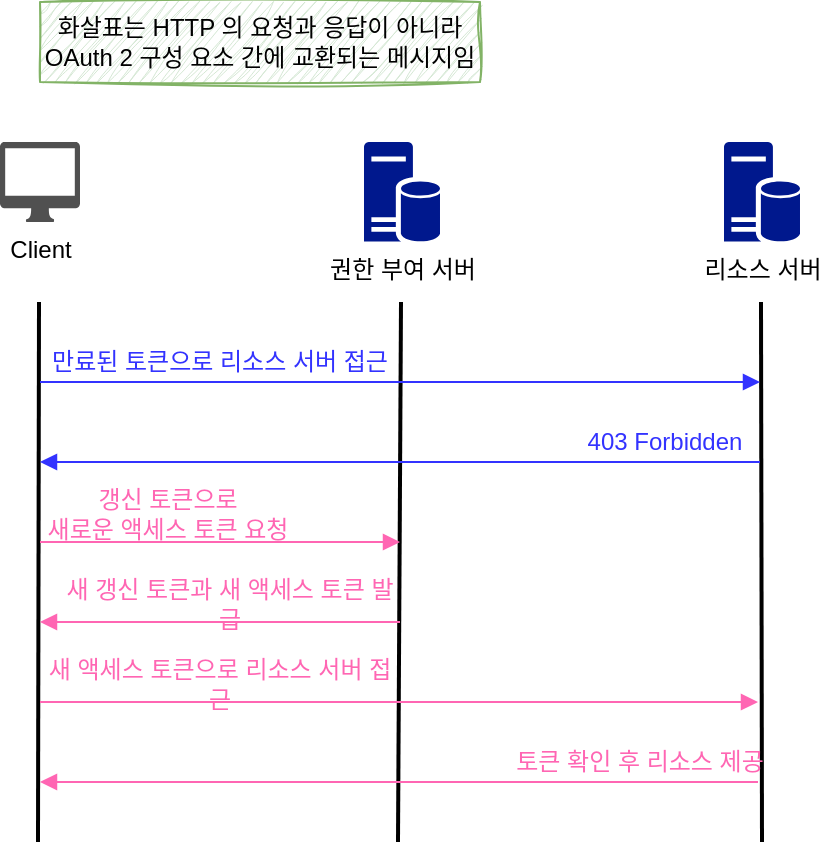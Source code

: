 <mxfile version="23.1.5" type="device">
  <diagram name="페이지-1" id="tFc23QNIhnxZb3iOu0-P">
    <mxGraphModel dx="1114" dy="894" grid="1" gridSize="10" guides="1" tooltips="1" connect="1" arrows="1" fold="1" page="1" pageScale="1" pageWidth="827" pageHeight="1169" math="0" shadow="0">
      <root>
        <mxCell id="0" />
        <mxCell id="1" parent="0" />
        <mxCell id="3GWlhh3R8vAD97wsCiHq-1" value="Client" style="sketch=0;pointerEvents=1;shadow=0;dashed=0;html=1;strokeColor=none;fillColor=#505050;labelPosition=center;verticalLabelPosition=bottom;verticalAlign=top;outlineConnect=0;align=center;shape=mxgraph.office.devices.mac_client;" vertex="1" parent="1">
          <mxGeometry x="50" y="80" width="40" height="40" as="geometry" />
        </mxCell>
        <mxCell id="3GWlhh3R8vAD97wsCiHq-2" value="권한 부여 서버" style="sketch=0;aspect=fixed;pointerEvents=1;shadow=0;dashed=0;html=1;strokeColor=none;labelPosition=center;verticalLabelPosition=bottom;verticalAlign=top;align=center;fillColor=#00188D;shape=mxgraph.mscae.enterprise.database_server" vertex="1" parent="1">
          <mxGeometry x="232" y="80" width="38" height="50" as="geometry" />
        </mxCell>
        <mxCell id="3GWlhh3R8vAD97wsCiHq-3" value="리소스 서버" style="sketch=0;aspect=fixed;pointerEvents=1;shadow=0;dashed=0;html=1;strokeColor=none;labelPosition=center;verticalLabelPosition=bottom;verticalAlign=top;align=center;fillColor=#00188D;shape=mxgraph.mscae.enterprise.database_server" vertex="1" parent="1">
          <mxGeometry x="412" y="80" width="38" height="50" as="geometry" />
        </mxCell>
        <mxCell id="3GWlhh3R8vAD97wsCiHq-4" value="" style="endArrow=none;html=1;rounded=0;strokeWidth=2;" edge="1" parent="1">
          <mxGeometry width="50" height="50" relative="1" as="geometry">
            <mxPoint x="69" y="430" as="sourcePoint" />
            <mxPoint x="69.5" y="160" as="targetPoint" />
          </mxGeometry>
        </mxCell>
        <mxCell id="3GWlhh3R8vAD97wsCiHq-5" value="" style="endArrow=none;html=1;rounded=0;strokeWidth=2;" edge="1" parent="1">
          <mxGeometry width="50" height="50" relative="1" as="geometry">
            <mxPoint x="249" y="430" as="sourcePoint" />
            <mxPoint x="250.5" y="160" as="targetPoint" />
          </mxGeometry>
        </mxCell>
        <mxCell id="3GWlhh3R8vAD97wsCiHq-6" value="" style="endArrow=none;html=1;rounded=0;strokeWidth=2;" edge="1" parent="1">
          <mxGeometry width="50" height="50" relative="1" as="geometry">
            <mxPoint x="431" y="430" as="sourcePoint" />
            <mxPoint x="430.5" y="160" as="targetPoint" />
          </mxGeometry>
        </mxCell>
        <mxCell id="3GWlhh3R8vAD97wsCiHq-7" value="화살표는 HTTP 의 요청과 응답이 아니라 OAuth 2 구성 요소 간에 교환되는 메시지임" style="text;html=1;align=center;verticalAlign=middle;whiteSpace=wrap;rounded=0;fillColor=#d5e8d4;strokeColor=#82b366;sketch=1;curveFitting=1;jiggle=2;" vertex="1" parent="1">
          <mxGeometry x="70" y="10" width="220" height="40" as="geometry" />
        </mxCell>
        <mxCell id="3GWlhh3R8vAD97wsCiHq-8" value="" style="endArrow=block;html=1;rounded=0;endFill=1;fontColor=#FF66B3;strokeColor=#FF66B3;" edge="1" parent="1">
          <mxGeometry width="50" height="50" relative="1" as="geometry">
            <mxPoint x="70" y="280" as="sourcePoint" />
            <mxPoint x="250" y="280" as="targetPoint" />
          </mxGeometry>
        </mxCell>
        <mxCell id="3GWlhh3R8vAD97wsCiHq-9" value="" style="endArrow=block;html=1;rounded=0;endFill=1;fontColor=#FF66B3;strokeColor=#FF66B3;" edge="1" parent="1">
          <mxGeometry width="50" height="50" relative="1" as="geometry">
            <mxPoint x="250" y="320" as="sourcePoint" />
            <mxPoint x="70" y="320" as="targetPoint" />
          </mxGeometry>
        </mxCell>
        <mxCell id="3GWlhh3R8vAD97wsCiHq-10" value="만료된 토큰으로 리소스 서버 접근" style="text;html=1;align=center;verticalAlign=middle;whiteSpace=wrap;rounded=0;fontColor=#3333FF;" vertex="1" parent="1">
          <mxGeometry x="70" y="180" width="180" height="20" as="geometry" />
        </mxCell>
        <mxCell id="3GWlhh3R8vAD97wsCiHq-11" value="갱신 토큰으로 &lt;br&gt;새로운 액세스 토큰 요청" style="text;html=1;align=center;verticalAlign=middle;whiteSpace=wrap;rounded=0;fontColor=#FF66B3;" vertex="1" parent="1">
          <mxGeometry x="50" y="250" width="168" height="32" as="geometry" />
        </mxCell>
        <mxCell id="3GWlhh3R8vAD97wsCiHq-12" value="새 액세스 토큰으로 리소스 서버 접근" style="text;html=1;align=center;verticalAlign=middle;whiteSpace=wrap;rounded=0;fontColor=#FF66B3;" vertex="1" parent="1">
          <mxGeometry x="70" y="341" width="180" height="20" as="geometry" />
        </mxCell>
        <mxCell id="3GWlhh3R8vAD97wsCiHq-13" value="" style="endArrow=block;html=1;rounded=0;endFill=1;fontColor=#3333FF;strokeColor=#3333FF;" edge="1" parent="1">
          <mxGeometry width="50" height="50" relative="1" as="geometry">
            <mxPoint x="70" y="200" as="sourcePoint" />
            <mxPoint x="430" y="200" as="targetPoint" />
          </mxGeometry>
        </mxCell>
        <mxCell id="3GWlhh3R8vAD97wsCiHq-14" value="" style="endArrow=none;html=1;rounded=0;endFill=0;fontColor=#3333FF;strokeColor=#3333FF;startArrow=block;startFill=1;" edge="1" parent="1">
          <mxGeometry width="50" height="50" relative="1" as="geometry">
            <mxPoint x="70" y="240" as="sourcePoint" />
            <mxPoint x="430" y="240" as="targetPoint" />
          </mxGeometry>
        </mxCell>
        <mxCell id="3GWlhh3R8vAD97wsCiHq-25" value="403 Forbidden" style="text;html=1;align=center;verticalAlign=middle;whiteSpace=wrap;rounded=0;fontColor=#3333FF;" vertex="1" parent="1">
          <mxGeometry x="323" y="220" width="119" height="20" as="geometry" />
        </mxCell>
        <mxCell id="3GWlhh3R8vAD97wsCiHq-26" value="" style="endArrow=block;html=1;rounded=0;endFill=1;fontColor=#FF66B3;strokeColor=#FF66B3;" edge="1" parent="1">
          <mxGeometry width="50" height="50" relative="1" as="geometry">
            <mxPoint x="70" y="360" as="sourcePoint" />
            <mxPoint x="429" y="360" as="targetPoint" />
          </mxGeometry>
        </mxCell>
        <mxCell id="3GWlhh3R8vAD97wsCiHq-30" value="" style="endArrow=block;html=1;rounded=0;endFill=1;fontColor=#FF66B3;strokeColor=#FF66B3;" edge="1" parent="1">
          <mxGeometry width="50" height="50" relative="1" as="geometry">
            <mxPoint x="429" y="400" as="sourcePoint" />
            <mxPoint x="70" y="400" as="targetPoint" />
          </mxGeometry>
        </mxCell>
        <mxCell id="3GWlhh3R8vAD97wsCiHq-34" value="새 갱신 토큰과 새 액세스 토큰 발급" style="text;html=1;align=center;verticalAlign=middle;whiteSpace=wrap;rounded=0;fontColor=#FF66B3;" vertex="1" parent="1">
          <mxGeometry x="81" y="295" width="168" height="32" as="geometry" />
        </mxCell>
        <mxCell id="3GWlhh3R8vAD97wsCiHq-35" value="토큰 확인 후 리소스 제공" style="text;html=1;align=center;verticalAlign=middle;whiteSpace=wrap;rounded=0;fontColor=#FF66B3;" vertex="1" parent="1">
          <mxGeometry x="280" y="380" width="180" height="20" as="geometry" />
        </mxCell>
      </root>
    </mxGraphModel>
  </diagram>
</mxfile>
